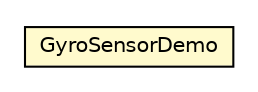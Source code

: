 #!/usr/local/bin/dot
#
# Class diagram 
# Generated by UMLGraph version R5_6 (http://www.umlgraph.org/)
#

digraph G {
	edge [fontname="Helvetica",fontsize=10,labelfontname="Helvetica",labelfontsize=10];
	node [fontname="Helvetica",fontsize=10,shape=plaintext];
	nodesep=0.25;
	ranksep=0.5;
	// examples.hardware.sensors.ev3.GyroSensorDemo
	c6935 [label=<<table title="examples.hardware.sensors.ev3.GyroSensorDemo" border="0" cellborder="1" cellspacing="0" cellpadding="2" port="p" bgcolor="lemonChiffon" href="./GyroSensorDemo.html">
		<tr><td><table border="0" cellspacing="0" cellpadding="1">
<tr><td align="center" balign="center"> GyroSensorDemo </td></tr>
		</table></td></tr>
		</table>>, URL="./GyroSensorDemo.html", fontname="Helvetica", fontcolor="black", fontsize=10.0];
}

